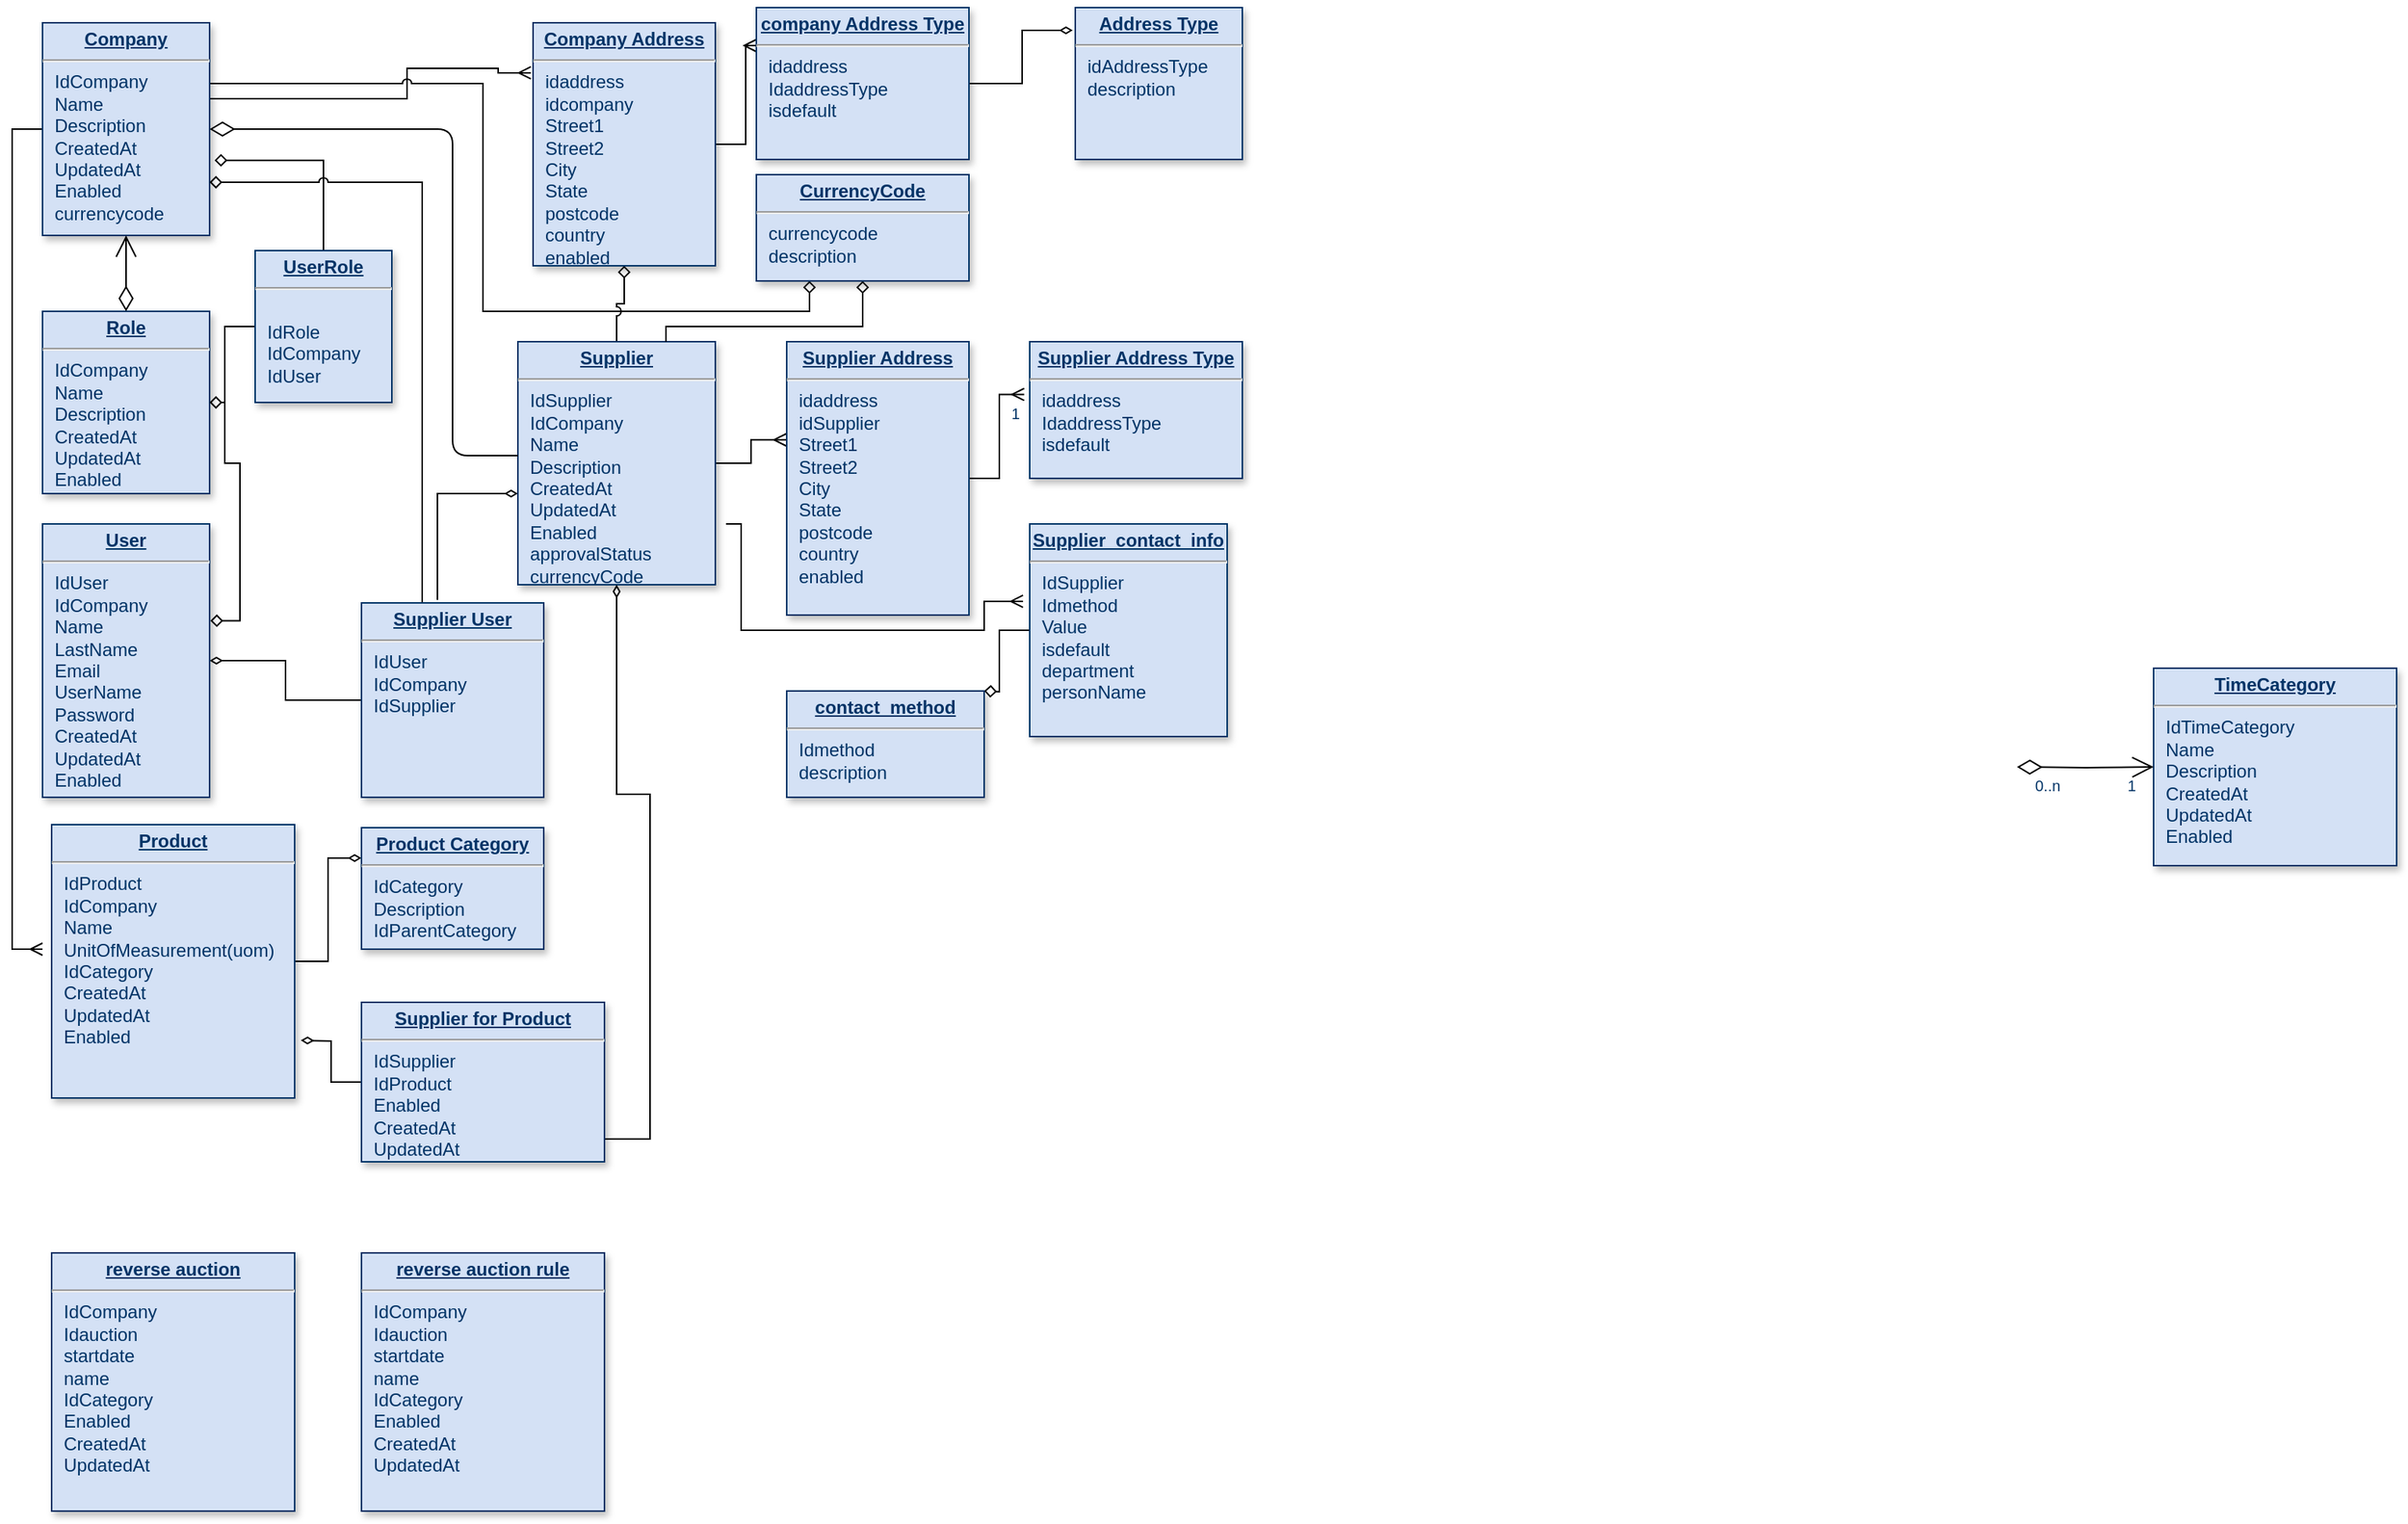 <mxfile version="13.9.7" type="github" pages="4">
  <diagram name="Page-1" id="efa7a0a1-bf9b-a30e-e6df-94a7791c09e9">
    <mxGraphModel dx="1038" dy="580" grid="1" gridSize="10" guides="1" tooltips="1" connect="1" arrows="1" fold="1" page="1" pageScale="1" pageWidth="826" pageHeight="1169" background="#ffffff" math="0" shadow="0">
      <root>
        <mxCell id="0" />
        <mxCell id="1" parent="0" />
        <mxCell id="19" value="&lt;p style=&quot;margin: 0px; margin-top: 4px; text-align: center; text-decoration: underline;&quot;&gt;&lt;strong&gt;Role&lt;/strong&gt;&lt;/p&gt;&lt;hr /&gt;&lt;p style=&quot;margin: 0px; margin-left: 8px;&quot;&gt;IdCompany&lt;br /&gt;Name&lt;/p&gt;&lt;p style=&quot;margin: 0px; margin-left: 8px;&quot;&gt;Description&lt;/p&gt;&lt;p style=&quot;margin: 0px; margin-left: 8px;&quot;&gt;CreatedAt&lt;/p&gt;&lt;p style=&quot;margin: 0px; margin-left: 8px;&quot;&gt;UpdatedAt&lt;/p&gt;&lt;p style=&quot;margin: 0px; margin-left: 8px;&quot;&gt;Enabled&lt;/p&gt;" style="verticalAlign=top;align=left;overflow=fill;fontSize=12;fontFamily=Helvetica;html=1;strokeColor=#003366;shadow=1;fillColor=#D4E1F5;fontColor=#003366" parent="1" vertex="1">
          <mxGeometry x="30" y="220" width="110" height="120" as="geometry" />
        </mxCell>
        <mxCell id="cmN0Qn0CmlPjpXKeRotJ-118" style="edgeStyle=orthogonalEdgeStyle;rounded=0;orthogonalLoop=1;jettySize=auto;html=1;entryX=-0.012;entryY=0.206;entryDx=0;entryDy=0;startArrow=none;startFill=0;endArrow=ERmany;endFill=0;entryPerimeter=0;" parent="1" source="20" target="cmN0Qn0CmlPjpXKeRotJ-114" edge="1">
          <mxGeometry relative="1" as="geometry">
            <Array as="points">
              <mxPoint x="270" y="80" />
              <mxPoint x="270" y="60" />
              <mxPoint x="330" y="60" />
              <mxPoint x="330" y="63" />
            </Array>
          </mxGeometry>
        </mxCell>
        <mxCell id="cmN0Qn0CmlPjpXKeRotJ-142" style="edgeStyle=orthogonalEdgeStyle;rounded=0;jumpStyle=arc;orthogonalLoop=1;jettySize=auto;html=1;entryX=0.25;entryY=1;entryDx=0;entryDy=0;startArrow=none;startFill=0;endArrow=diamond;endFill=0;" parent="1" source="20" target="cmN0Qn0CmlPjpXKeRotJ-136" edge="1">
          <mxGeometry relative="1" as="geometry">
            <Array as="points">
              <mxPoint x="320" y="70" />
              <mxPoint x="320" y="220" />
              <mxPoint x="535" y="220" />
            </Array>
          </mxGeometry>
        </mxCell>
        <mxCell id="xGtg98ILBQNCRC-LrkXv-116" style="edgeStyle=orthogonalEdgeStyle;rounded=0;jumpStyle=arc;orthogonalLoop=1;jettySize=auto;html=1;startArrow=none;startFill=0;endArrow=ERmany;endFill=0;" parent="1" source="20" edge="1">
          <mxGeometry relative="1" as="geometry">
            <mxPoint x="30" y="640" as="targetPoint" />
            <Array as="points">
              <mxPoint x="10" y="100" />
              <mxPoint x="10" y="640" />
            </Array>
          </mxGeometry>
        </mxCell>
        <mxCell id="20" value="&lt;p style=&quot;margin: 0px ; margin-top: 4px ; text-align: center ; text-decoration: underline&quot;&gt;&lt;strong&gt;Company&lt;/strong&gt;&lt;/p&gt;&lt;hr&gt;&lt;p style=&quot;margin: 0px ; margin-left: 8px&quot;&gt;IdCompany&lt;/p&gt;&lt;p style=&quot;margin: 0px ; margin-left: 8px&quot;&gt;Name&lt;/p&gt;&lt;p style=&quot;margin: 0px ; margin-left: 8px&quot;&gt;Description&lt;/p&gt;&lt;p style=&quot;margin: 0px ; margin-left: 8px&quot;&gt;CreatedAt&lt;/p&gt;&lt;p style=&quot;margin: 0px ; margin-left: 8px&quot;&gt;UpdatedAt&lt;/p&gt;&lt;p style=&quot;margin: 0px ; margin-left: 8px&quot;&gt;Enabled&lt;/p&gt;&lt;p style=&quot;margin: 0px ; margin-left: 8px&quot;&gt;currencycode&lt;/p&gt;" style="verticalAlign=top;align=left;overflow=fill;fontSize=12;fontFamily=Helvetica;html=1;strokeColor=#003366;shadow=1;fillColor=#D4E1F5;fontColor=#003366" parent="1" vertex="1">
          <mxGeometry x="30" y="30" width="110" height="140" as="geometry" />
        </mxCell>
        <mxCell id="cmN0Qn0CmlPjpXKeRotJ-133" style="edgeStyle=orthogonalEdgeStyle;rounded=0;orthogonalLoop=1;jettySize=auto;html=1;entryX=0;entryY=0.5;entryDx=0;entryDy=0;startArrow=diamondThin;startFill=0;endArrow=none;endFill=0;" parent="1" source="22" target="cmN0Qn0CmlPjpXKeRotJ-130" edge="1">
          <mxGeometry relative="1" as="geometry" />
        </mxCell>
        <mxCell id="22" value="&lt;p style=&quot;margin: 0px; margin-top: 4px; text-align: center; text-decoration: underline;&quot;&gt;&lt;strong&gt;User&lt;/strong&gt;&lt;/p&gt;&lt;hr /&gt;&lt;p style=&quot;margin: 0px; margin-left: 8px;&quot;&gt;IdUser&lt;/p&gt;&lt;p style=&quot;margin: 0px; margin-left: 8px;&quot;&gt;IdCompany&lt;/p&gt;&lt;p style=&quot;margin: 0px; margin-left: 8px;&quot;&gt;Name&lt;/p&gt;&lt;p style=&quot;margin: 0px; margin-left: 8px;&quot;&gt;LastName&lt;/p&gt;&lt;p style=&quot;margin: 0px; margin-left: 8px;&quot;&gt;Email&lt;/p&gt;&lt;p style=&quot;margin: 0px; margin-left: 8px;&quot;&gt;UserName&lt;/p&gt;&lt;p style=&quot;margin: 0px; margin-left: 8px;&quot;&gt;Password&lt;/p&gt;&lt;p style=&quot;margin: 0px; margin-left: 8px;&quot;&gt;CreatedAt&lt;/p&gt;&lt;p style=&quot;margin: 0px; margin-left: 8px;&quot;&gt;UpdatedAt&lt;/p&gt;&lt;p style=&quot;margin: 0px; margin-left: 8px;&quot;&gt;Enabled&lt;/p&gt;" style="verticalAlign=top;align=left;overflow=fill;fontSize=12;fontFamily=Helvetica;html=1;strokeColor=#003366;shadow=1;fillColor=#D4E1F5;fontColor=#003366" parent="1" vertex="1">
          <mxGeometry x="30" y="360" width="110" height="180" as="geometry" />
        </mxCell>
        <mxCell id="cmN0Qn0CmlPjpXKeRotJ-115" style="edgeStyle=orthogonalEdgeStyle;rounded=0;orthogonalLoop=1;jettySize=auto;html=1;entryX=1.03;entryY=0.647;entryDx=0;entryDy=0;entryPerimeter=0;endArrow=diamond;endFill=0;exitX=0.5;exitY=0;exitDx=0;exitDy=0;" parent="1" source="23" target="20" edge="1">
          <mxGeometry relative="1" as="geometry">
            <mxPoint x="280" y="220" as="sourcePoint" />
            <Array as="points">
              <mxPoint x="215" y="121" />
            </Array>
          </mxGeometry>
        </mxCell>
        <mxCell id="cmN0Qn0CmlPjpXKeRotJ-116" style="edgeStyle=orthogonalEdgeStyle;rounded=0;orthogonalLoop=1;jettySize=auto;html=1;entryX=1;entryY=0.5;entryDx=0;entryDy=0;startArrow=none;startFill=0;endArrow=diamond;endFill=0;" parent="1" source="23" target="19" edge="1">
          <mxGeometry relative="1" as="geometry" />
        </mxCell>
        <mxCell id="cmN0Qn0CmlPjpXKeRotJ-117" style="edgeStyle=orthogonalEdgeStyle;rounded=0;orthogonalLoop=1;jettySize=auto;html=1;startArrow=none;startFill=0;endArrow=diamond;endFill=0;entryX=1.005;entryY=0.354;entryDx=0;entryDy=0;entryPerimeter=0;" parent="1" source="23" target="22" edge="1">
          <mxGeometry relative="1" as="geometry">
            <mxPoint x="210" y="420" as="targetPoint" />
          </mxGeometry>
        </mxCell>
        <mxCell id="23" value="&lt;p style=&quot;margin: 0px ; margin-top: 4px ; text-align: center ; text-decoration: underline&quot;&gt;&lt;strong&gt;UserRole&lt;/strong&gt;&lt;/p&gt;&lt;hr&gt;&lt;p style=&quot;margin: 0px ; margin-left: 8px&quot;&gt;&lt;br&gt;&lt;/p&gt;&lt;p style=&quot;margin: 0px ; margin-left: 8px&quot;&gt;IdRole&lt;/p&gt;&lt;p style=&quot;margin: 0px ; margin-left: 8px&quot;&gt;IdCompany&lt;/p&gt;&lt;p style=&quot;margin: 0px ; margin-left: 8px&quot;&gt;IdUser&lt;/p&gt;" style="verticalAlign=top;align=left;overflow=fill;fontSize=12;fontFamily=Helvetica;html=1;strokeColor=#003366;shadow=1;fillColor=#D4E1F5;fontColor=#003366" parent="1" vertex="1">
          <mxGeometry x="170" y="180" width="90" height="100" as="geometry" />
        </mxCell>
        <mxCell id="cmN0Qn0CmlPjpXKeRotJ-127" style="edgeStyle=orthogonalEdgeStyle;rounded=0;orthogonalLoop=1;jettySize=auto;html=1;entryX=-0.003;entryY=0.359;entryDx=0;entryDy=0;entryPerimeter=0;startArrow=none;startFill=0;endArrow=ERmany;endFill=0;" parent="1" source="24" target="cmN0Qn0CmlPjpXKeRotJ-125" edge="1">
          <mxGeometry relative="1" as="geometry" />
        </mxCell>
        <mxCell id="cmN0Qn0CmlPjpXKeRotJ-131" style="edgeStyle=orthogonalEdgeStyle;rounded=0;orthogonalLoop=1;jettySize=auto;html=1;startArrow=diamondThin;startFill=0;endArrow=none;endFill=0;" parent="1" source="24" edge="1">
          <mxGeometry relative="1" as="geometry">
            <mxPoint x="290" y="410" as="targetPoint" />
            <Array as="points">
              <mxPoint x="290" y="340" />
            </Array>
          </mxGeometry>
        </mxCell>
        <mxCell id="cmN0Qn0CmlPjpXKeRotJ-141" value="" style="edgeStyle=orthogonalEdgeStyle;rounded=0;jumpStyle=arc;orthogonalLoop=1;jettySize=auto;html=1;startArrow=none;startFill=0;endArrow=diamond;endFill=0;" parent="1" source="24" target="cmN0Qn0CmlPjpXKeRotJ-114" edge="1">
          <mxGeometry relative="1" as="geometry" />
        </mxCell>
        <mxCell id="cmN0Qn0CmlPjpXKeRotJ-147" style="edgeStyle=orthogonalEdgeStyle;rounded=0;jumpStyle=arc;orthogonalLoop=1;jettySize=auto;html=1;entryX=-0.034;entryY=0.364;entryDx=0;entryDy=0;entryPerimeter=0;startArrow=none;startFill=0;endArrow=ERmany;endFill=0;" parent="1" target="cmN0Qn0CmlPjpXKeRotJ-144" edge="1">
          <mxGeometry relative="1" as="geometry">
            <mxPoint x="480" y="360" as="sourcePoint" />
            <Array as="points">
              <mxPoint x="490" y="360" />
              <mxPoint x="490" y="430" />
              <mxPoint x="650" y="430" />
              <mxPoint x="650" y="411" />
            </Array>
          </mxGeometry>
        </mxCell>
        <mxCell id="24" value="&lt;p style=&quot;margin: 0px ; margin-top: 4px ; text-align: center ; text-decoration: underline&quot;&gt;&lt;strong&gt;Supplier&lt;/strong&gt;&lt;/p&gt;&lt;hr&gt;&lt;p style=&quot;margin: 0px ; margin-left: 8px&quot;&gt;IdSupplier&lt;/p&gt;&lt;p style=&quot;margin: 0px ; margin-left: 8px&quot;&gt;IdCompany&lt;/p&gt;&lt;p style=&quot;margin: 0px ; margin-left: 8px&quot;&gt;Name&lt;/p&gt;&lt;p style=&quot;margin: 0px ; margin-left: 8px&quot;&gt;Description&lt;/p&gt;&lt;p style=&quot;margin: 0px ; margin-left: 8px&quot;&gt;CreatedAt&lt;/p&gt;&lt;p style=&quot;margin: 0px ; margin-left: 8px&quot;&gt;UpdatedAt&lt;/p&gt;&lt;p style=&quot;margin: 0px ; margin-left: 8px&quot;&gt;Enabled&lt;/p&gt;&lt;p style=&quot;margin: 0px ; margin-left: 8px&quot;&gt;approvalStatus&lt;/p&gt;&lt;p style=&quot;margin: 0px ; margin-left: 8px&quot;&gt;currencyCode&lt;/p&gt;" style="verticalAlign=top;align=left;overflow=fill;fontSize=12;fontFamily=Helvetica;html=1;strokeColor=#003366;shadow=1;fillColor=#D4E1F5;fontColor=#003366" parent="1" vertex="1">
          <mxGeometry x="343" y="240" width="130" height="160" as="geometry" />
        </mxCell>
        <mxCell id="30" value="&lt;p style=&quot;margin: 0px; margin-top: 4px; text-align: center; text-decoration: underline;&quot;&gt;&lt;strong&gt;TimeCategory&lt;/strong&gt;&lt;/p&gt;&lt;hr /&gt;&lt;p style=&quot;margin: 0px; margin-left: 8px;&quot;&gt;IdTimeCategory&lt;/p&gt;&lt;p style=&quot;margin: 0px; margin-left: 8px;&quot;&gt;Name&lt;/p&gt;&lt;p style=&quot;margin: 0px; margin-left: 8px;&quot;&gt;Description&lt;/p&gt;&lt;p style=&quot;margin: 0px; margin-left: 8px;&quot;&gt;CreatedAt&lt;/p&gt;&lt;p style=&quot;margin: 0px; margin-left: 8px;&quot;&gt;UpdatedAt&lt;/p&gt;&lt;p style=&quot;margin: 0px; margin-left: 8px;&quot;&gt;Enabled&lt;/p&gt;" style="verticalAlign=top;align=left;overflow=fill;fontSize=12;fontFamily=Helvetica;html=1;strokeColor=#003366;shadow=1;fillColor=#D4E1F5;fontColor=#003366" parent="1" vertex="1">
          <mxGeometry x="1420.0" y="455.0" width="160" height="130" as="geometry" />
        </mxCell>
        <mxCell id="36" value="" style="endArrow=open;endSize=12;startArrow=diamondThin;startSize=14;startFill=0;edgeStyle=orthogonalEdgeStyle;" parent="1" source="19" target="20" edge="1">
          <mxGeometry y="160" as="geometry">
            <mxPoint y="160" as="sourcePoint" />
            <mxPoint x="160" y="160" as="targetPoint" />
          </mxGeometry>
        </mxCell>
        <mxCell id="38" value="1" style="resizable=0;align=right;verticalAlign=top;labelBackgroundColor=#ffffff;fontSize=10;strokeColor=#003366;shadow=1;fillColor=#D4E1F5;fontColor=#003366" parent="36" connectable="0" vertex="1">
          <mxGeometry x="1" relative="1" as="geometry">
            <mxPoint x="590" y="105" as="offset" />
          </mxGeometry>
        </mxCell>
        <mxCell id="78" value="" style="endArrow=open;endSize=12;startArrow=diamondThin;startSize=14;startFill=0;edgeStyle=orthogonalEdgeStyle" parent="1" target="30" edge="1">
          <mxGeometry x="1309.36" y="540" as="geometry">
            <mxPoint x="1330" y="520" as="sourcePoint" />
            <mxPoint x="1469.36" y="540" as="targetPoint" />
          </mxGeometry>
        </mxCell>
        <mxCell id="79" value="0..n" style="resizable=0;align=left;verticalAlign=top;labelBackgroundColor=#ffffff;fontSize=10;strokeColor=#003366;shadow=1;fillColor=#D4E1F5;fontColor=#003366" parent="78" connectable="0" vertex="1">
          <mxGeometry x="-1" relative="1" as="geometry">
            <mxPoint x="10" as="offset" />
          </mxGeometry>
        </mxCell>
        <mxCell id="80" value="1" style="resizable=0;align=right;verticalAlign=top;labelBackgroundColor=#ffffff;fontSize=10;strokeColor=#003366;shadow=1;fillColor=#D4E1F5;fontColor=#003366" parent="78" connectable="0" vertex="1">
          <mxGeometry x="1" relative="1" as="geometry">
            <mxPoint x="-10" as="offset" />
          </mxGeometry>
        </mxCell>
        <mxCell id="87" value="" style="endArrow=none;endSize=12;startArrow=diamondThin;startSize=14;startFill=0;edgeStyle=orthogonalEdgeStyle;endFill=0;" parent="1" source="20" target="24" edge="1">
          <mxGeometry x="519.36" y="200" as="geometry">
            <mxPoint x="519.36" y="200" as="sourcePoint" />
            <mxPoint x="679.36" y="200" as="targetPoint" />
            <Array as="points">
              <mxPoint x="300" y="100" />
              <mxPoint x="300" y="315" />
            </Array>
          </mxGeometry>
        </mxCell>
        <mxCell id="cmN0Qn0CmlPjpXKeRotJ-121" style="edgeStyle=orthogonalEdgeStyle;rounded=0;orthogonalLoop=1;jettySize=auto;html=1;entryX=0;entryY=0.25;entryDx=0;entryDy=0;startArrow=none;startFill=0;endArrow=ERmany;endFill=0;" parent="1" source="cmN0Qn0CmlPjpXKeRotJ-114" target="cmN0Qn0CmlPjpXKeRotJ-119" edge="1">
          <mxGeometry relative="1" as="geometry" />
        </mxCell>
        <mxCell id="cmN0Qn0CmlPjpXKeRotJ-114" value="&lt;p style=&quot;margin: 0px ; margin-top: 4px ; text-align: center ; text-decoration: underline&quot;&gt;&lt;strong&gt;Company Address&lt;/strong&gt;&lt;/p&gt;&lt;hr&gt;&lt;p style=&quot;margin: 0px ; margin-left: 8px&quot;&gt;idaddress&lt;/p&gt;&lt;p style=&quot;margin: 0px ; margin-left: 8px&quot;&gt;idcompany&lt;/p&gt;&lt;p style=&quot;margin: 0px ; margin-left: 8px&quot;&gt;Street1&lt;/p&gt;&lt;p style=&quot;margin: 0px ; margin-left: 8px&quot;&gt;Street2&lt;/p&gt;&lt;p style=&quot;margin: 0px ; margin-left: 8px&quot;&gt;City&lt;/p&gt;&lt;p style=&quot;margin: 0px ; margin-left: 8px&quot;&gt;State&lt;/p&gt;&lt;p style=&quot;margin: 0px ; margin-left: 8px&quot;&gt;postcode&lt;/p&gt;&lt;p style=&quot;margin: 0px ; margin-left: 8px&quot;&gt;country&lt;/p&gt;&lt;p style=&quot;margin: 0px ; margin-left: 8px&quot;&gt;enabled&lt;/p&gt;" style="verticalAlign=top;align=left;overflow=fill;fontSize=12;fontFamily=Helvetica;html=1;strokeColor=#003366;shadow=1;fillColor=#D4E1F5;fontColor=#003366" parent="1" vertex="1">
          <mxGeometry x="353" y="30" width="120" height="160" as="geometry" />
        </mxCell>
        <mxCell id="cmN0Qn0CmlPjpXKeRotJ-124" style="edgeStyle=orthogonalEdgeStyle;rounded=0;orthogonalLoop=1;jettySize=auto;html=1;startArrow=none;startFill=0;endArrow=diamondThin;endFill=0;entryX=-0.015;entryY=0.15;entryDx=0;entryDy=0;entryPerimeter=0;" parent="1" source="cmN0Qn0CmlPjpXKeRotJ-119" target="cmN0Qn0CmlPjpXKeRotJ-122" edge="1">
          <mxGeometry relative="1" as="geometry">
            <mxPoint x="700" y="50" as="targetPoint" />
          </mxGeometry>
        </mxCell>
        <mxCell id="cmN0Qn0CmlPjpXKeRotJ-119" value="&lt;p style=&quot;margin: 0px ; margin-top: 4px ; text-align: center ; text-decoration: underline&quot;&gt;&lt;strong&gt;company Address Type&lt;/strong&gt;&lt;/p&gt;&lt;hr&gt;&lt;p style=&quot;margin: 0px ; margin-left: 8px&quot;&gt;idaddress&lt;/p&gt;&lt;p style=&quot;margin: 0px ; margin-left: 8px&quot;&gt;IdaddressType&lt;/p&gt;&lt;p style=&quot;margin: 0px ; margin-left: 8px&quot;&gt;isdefault&lt;/p&gt;" style="verticalAlign=top;align=left;overflow=fill;fontSize=12;fontFamily=Helvetica;html=1;strokeColor=#003366;shadow=1;fillColor=#D4E1F5;fontColor=#003366" parent="1" vertex="1">
          <mxGeometry x="500" y="20" width="140" height="100" as="geometry" />
        </mxCell>
        <mxCell id="cmN0Qn0CmlPjpXKeRotJ-122" value="&lt;p style=&quot;margin: 0px ; margin-top: 4px ; text-align: center ; text-decoration: underline&quot;&gt;&lt;b&gt;Address Type&lt;/b&gt;&lt;/p&gt;&lt;hr&gt;&lt;p style=&quot;margin: 0px ; margin-left: 8px&quot;&gt;idAddressType&lt;/p&gt;&lt;p style=&quot;margin: 0px ; margin-left: 8px&quot;&gt;description&lt;/p&gt;&lt;p style=&quot;margin: 0px ; margin-left: 8px&quot;&gt;&lt;br&gt;&lt;/p&gt;" style="verticalAlign=top;align=left;overflow=fill;fontSize=12;fontFamily=Helvetica;html=1;strokeColor=#003366;shadow=1;fillColor=#D4E1F5;fontColor=#003366" parent="1" vertex="1">
          <mxGeometry x="710" y="20" width="110" height="100" as="geometry" />
        </mxCell>
        <mxCell id="cmN0Qn0CmlPjpXKeRotJ-129" style="edgeStyle=orthogonalEdgeStyle;rounded=0;orthogonalLoop=1;jettySize=auto;html=1;entryX=-0.026;entryY=0.386;entryDx=0;entryDy=0;entryPerimeter=0;startArrow=none;startFill=0;endArrow=ERmany;endFill=0;" parent="1" source="cmN0Qn0CmlPjpXKeRotJ-125" target="cmN0Qn0CmlPjpXKeRotJ-126" edge="1">
          <mxGeometry relative="1" as="geometry" />
        </mxCell>
        <mxCell id="cmN0Qn0CmlPjpXKeRotJ-143" value="" style="edgeStyle=orthogonalEdgeStyle;rounded=0;jumpStyle=arc;orthogonalLoop=1;jettySize=auto;html=1;startArrow=none;startFill=0;endArrow=diamond;endFill=0;exitX=0.75;exitY=0;exitDx=0;exitDy=0;" parent="1" source="24" target="cmN0Qn0CmlPjpXKeRotJ-136" edge="1">
          <mxGeometry relative="1" as="geometry">
            <mxPoint x="440" y="230" as="sourcePoint" />
            <Array as="points">
              <mxPoint x="441" y="230" />
              <mxPoint x="570" y="230" />
            </Array>
          </mxGeometry>
        </mxCell>
        <mxCell id="cmN0Qn0CmlPjpXKeRotJ-125" value="&lt;p style=&quot;margin: 0px ; margin-top: 4px ; text-align: center ; text-decoration: underline&quot;&gt;&lt;strong&gt;Supplier Address&lt;/strong&gt;&lt;/p&gt;&lt;hr&gt;&lt;p style=&quot;margin: 0px ; margin-left: 8px&quot;&gt;idaddress&lt;/p&gt;&lt;p style=&quot;margin: 0px ; margin-left: 8px&quot;&gt;idSupplier&lt;/p&gt;&lt;p style=&quot;margin: 0px ; margin-left: 8px&quot;&gt;Street1&lt;/p&gt;&lt;p style=&quot;margin: 0px ; margin-left: 8px&quot;&gt;Street2&lt;/p&gt;&lt;p style=&quot;margin: 0px ; margin-left: 8px&quot;&gt;City&lt;/p&gt;&lt;p style=&quot;margin: 0px ; margin-left: 8px&quot;&gt;State&lt;/p&gt;&lt;p style=&quot;margin: 0px ; margin-left: 8px&quot;&gt;postcode&lt;/p&gt;&lt;p style=&quot;margin: 0px ; margin-left: 8px&quot;&gt;country&lt;/p&gt;&lt;p style=&quot;margin: 0px ; margin-left: 8px&quot;&gt;enabled&lt;/p&gt;" style="verticalAlign=top;align=left;overflow=fill;fontSize=12;fontFamily=Helvetica;html=1;strokeColor=#003366;shadow=1;fillColor=#D4E1F5;fontColor=#003366" parent="1" vertex="1">
          <mxGeometry x="520" y="240" width="120" height="180" as="geometry" />
        </mxCell>
        <mxCell id="cmN0Qn0CmlPjpXKeRotJ-126" value="&lt;p style=&quot;margin: 0px ; margin-top: 4px ; text-align: center ; text-decoration: underline&quot;&gt;&lt;strong&gt;Supplier Address Type&lt;/strong&gt;&lt;/p&gt;&lt;hr&gt;&lt;p style=&quot;margin: 0px ; margin-left: 8px&quot;&gt;idaddress&lt;/p&gt;&lt;p style=&quot;margin: 0px ; margin-left: 8px&quot;&gt;IdaddressType&lt;/p&gt;&lt;p style=&quot;margin: 0px ; margin-left: 8px&quot;&gt;isdefault&lt;/p&gt;" style="verticalAlign=top;align=left;overflow=fill;fontSize=12;fontFamily=Helvetica;html=1;strokeColor=#003366;shadow=1;fillColor=#D4E1F5;fontColor=#003366" parent="1" vertex="1">
          <mxGeometry x="680" y="240" width="140" height="90" as="geometry" />
        </mxCell>
        <mxCell id="cmN0Qn0CmlPjpXKeRotJ-138" style="edgeStyle=orthogonalEdgeStyle;rounded=0;jumpStyle=arc;orthogonalLoop=1;jettySize=auto;html=1;entryX=1;entryY=0.75;entryDx=0;entryDy=0;startArrow=none;startFill=0;endArrow=diamond;endFill=0;" parent="1" source="cmN0Qn0CmlPjpXKeRotJ-130" target="20" edge="1">
          <mxGeometry relative="1" as="geometry">
            <Array as="points">
              <mxPoint x="280" y="135" />
            </Array>
          </mxGeometry>
        </mxCell>
        <mxCell id="cmN0Qn0CmlPjpXKeRotJ-130" value="&lt;p style=&quot;margin: 0px ; margin-top: 4px ; text-align: center ; text-decoration: underline&quot;&gt;&lt;strong&gt;Supplier User&lt;/strong&gt;&lt;/p&gt;&lt;hr&gt;&lt;p style=&quot;margin: 0px ; margin-left: 8px&quot;&gt;IdUser&lt;/p&gt;&lt;p style=&quot;margin: 0px ; margin-left: 8px&quot;&gt;IdCompany&lt;/p&gt;&lt;p style=&quot;margin: 0px ; margin-left: 8px&quot;&gt;IdSupplier&lt;/p&gt;" style="verticalAlign=top;align=left;overflow=fill;fontSize=12;fontFamily=Helvetica;html=1;strokeColor=#003366;shadow=1;fillColor=#D4E1F5;fontColor=#003366" parent="1" vertex="1">
          <mxGeometry x="240" y="412" width="120" height="128" as="geometry" />
        </mxCell>
        <mxCell id="cmN0Qn0CmlPjpXKeRotJ-136" value="&lt;p style=&quot;margin: 0px ; margin-top: 4px ; text-align: center ; text-decoration: underline&quot;&gt;&lt;strong&gt;CurrencyCode&lt;/strong&gt;&lt;/p&gt;&lt;hr&gt;&lt;p style=&quot;margin: 0px ; margin-left: 8px&quot;&gt;currencycode&lt;/p&gt;&lt;p style=&quot;margin: 0px ; margin-left: 8px&quot;&gt;description&lt;/p&gt;&lt;p style=&quot;margin: 0px ; margin-left: 8px&quot;&gt;&lt;br&gt;&lt;/p&gt;" style="verticalAlign=top;align=left;overflow=fill;fontSize=12;fontFamily=Helvetica;html=1;strokeColor=#003366;shadow=1;fillColor=#D4E1F5;fontColor=#003366" parent="1" vertex="1">
          <mxGeometry x="500" y="130" width="140" height="70" as="geometry" />
        </mxCell>
        <mxCell id="cmN0Qn0CmlPjpXKeRotJ-146" style="edgeStyle=orthogonalEdgeStyle;rounded=0;jumpStyle=arc;orthogonalLoop=1;jettySize=auto;html=1;startArrow=none;startFill=0;endArrow=diamond;endFill=0;" parent="1" source="cmN0Qn0CmlPjpXKeRotJ-144" edge="1">
          <mxGeometry relative="1" as="geometry">
            <mxPoint x="650" y="470" as="targetPoint" />
          </mxGeometry>
        </mxCell>
        <mxCell id="cmN0Qn0CmlPjpXKeRotJ-144" value="&lt;p style=&quot;margin: 0px ; margin-top: 4px ; text-align: center ; text-decoration: underline&quot;&gt;&lt;strong&gt;Supplier_contact_info&lt;/strong&gt;&lt;/p&gt;&lt;hr&gt;&lt;p style=&quot;margin: 0px ; margin-left: 8px&quot;&gt;IdSupplier&lt;/p&gt;&lt;p style=&quot;margin: 0px ; margin-left: 8px&quot;&gt;Idmethod&lt;/p&gt;&lt;p style=&quot;margin: 0px ; margin-left: 8px&quot;&gt;Value&lt;/p&gt;&lt;p style=&quot;margin: 0px ; margin-left: 8px&quot;&gt;isdefault&lt;/p&gt;&lt;p style=&quot;margin: 0px ; margin-left: 8px&quot;&gt;department&lt;/p&gt;&lt;p style=&quot;margin: 0px ; margin-left: 8px&quot;&gt;personName&lt;/p&gt;" style="verticalAlign=top;align=left;overflow=fill;fontSize=12;fontFamily=Helvetica;html=1;strokeColor=#003366;shadow=1;fillColor=#D4E1F5;fontColor=#003366" parent="1" vertex="1">
          <mxGeometry x="680" y="360" width="130" height="140" as="geometry" />
        </mxCell>
        <mxCell id="cmN0Qn0CmlPjpXKeRotJ-145" value="&lt;p style=&quot;margin: 0px ; margin-top: 4px ; text-align: center ; text-decoration: underline&quot;&gt;&lt;strong&gt;contact_method&lt;/strong&gt;&lt;/p&gt;&lt;hr&gt;&lt;p style=&quot;margin: 0px ; margin-left: 8px&quot;&gt;Idmethod&lt;/p&gt;&lt;p style=&quot;margin: 0px ; margin-left: 8px&quot;&gt;description&lt;/p&gt;&lt;p style=&quot;margin: 0px ; margin-left: 8px&quot;&gt;&lt;br&gt;&lt;/p&gt;" style="verticalAlign=top;align=left;overflow=fill;fontSize=12;fontFamily=Helvetica;html=1;strokeColor=#003366;shadow=1;fillColor=#D4E1F5;fontColor=#003366" parent="1" vertex="1">
          <mxGeometry x="520" y="470" width="130" height="70" as="geometry" />
        </mxCell>
        <mxCell id="xGtg98ILBQNCRC-LrkXv-117" style="edgeStyle=orthogonalEdgeStyle;rounded=0;jumpStyle=arc;orthogonalLoop=1;jettySize=auto;html=1;entryX=0;entryY=0.25;entryDx=0;entryDy=0;startArrow=none;startFill=0;endArrow=diamondThin;endFill=0;" parent="1" source="xGtg98ILBQNCRC-LrkXv-114" target="xGtg98ILBQNCRC-LrkXv-115" edge="1">
          <mxGeometry relative="1" as="geometry" />
        </mxCell>
        <mxCell id="xGtg98ILBQNCRC-LrkXv-114" value="&lt;p style=&quot;margin: 0px ; margin-top: 4px ; text-align: center ; text-decoration: underline&quot;&gt;&lt;strong&gt;Product&lt;/strong&gt;&lt;/p&gt;&lt;hr&gt;&lt;p style=&quot;margin: 0px ; margin-left: 8px&quot;&gt;IdProduct&lt;/p&gt;&lt;p style=&quot;margin: 0px ; margin-left: 8px&quot;&gt;IdCompany&lt;/p&gt;&lt;p style=&quot;margin: 0px ; margin-left: 8px&quot;&gt;Name&lt;/p&gt;&lt;p style=&quot;margin: 0px ; margin-left: 8px&quot;&gt;UnitOfMeasurement(uom)&lt;/p&gt;&lt;p style=&quot;margin: 0px ; margin-left: 8px&quot;&gt;IdCategory&lt;/p&gt;&lt;p style=&quot;margin: 0px ; margin-left: 8px&quot;&gt;&lt;span&gt;CreatedAt&lt;/span&gt;&lt;br&gt;&lt;/p&gt;&lt;p style=&quot;margin: 0px ; margin-left: 8px&quot;&gt;UpdatedAt&lt;/p&gt;&lt;p style=&quot;margin: 0px ; margin-left: 8px&quot;&gt;Enabled&lt;/p&gt;" style="verticalAlign=top;align=left;overflow=fill;fontSize=12;fontFamily=Helvetica;html=1;strokeColor=#003366;shadow=1;fillColor=#D4E1F5;fontColor=#003366" parent="1" vertex="1">
          <mxGeometry x="36" y="558" width="160" height="180" as="geometry" />
        </mxCell>
        <mxCell id="xGtg98ILBQNCRC-LrkXv-115" value="&lt;p style=&quot;margin: 0px ; margin-top: 4px ; text-align: center ; text-decoration: underline&quot;&gt;&lt;b&gt;Product Category&lt;/b&gt;&lt;/p&gt;&lt;hr&gt;&lt;p style=&quot;margin: 0px ; margin-left: 8px&quot;&gt;IdCategory&lt;/p&gt;&lt;p style=&quot;margin: 0px ; margin-left: 8px&quot;&gt;Description&lt;/p&gt;&lt;p style=&quot;margin: 0px ; margin-left: 8px&quot;&gt;IdParentCategory&lt;/p&gt;" style="verticalAlign=top;align=left;overflow=fill;fontSize=12;fontFamily=Helvetica;html=1;strokeColor=#003366;shadow=1;fillColor=#D4E1F5;fontColor=#003366" parent="1" vertex="1">
          <mxGeometry x="240" y="560" width="120" height="80" as="geometry" />
        </mxCell>
        <mxCell id="xGtg98ILBQNCRC-LrkXv-120" style="edgeStyle=orthogonalEdgeStyle;rounded=0;jumpStyle=arc;orthogonalLoop=1;jettySize=auto;html=1;startArrow=none;startFill=0;endArrow=diamondThin;endFill=0;" parent="1" source="xGtg98ILBQNCRC-LrkXv-118" edge="1">
          <mxGeometry relative="1" as="geometry">
            <mxPoint x="200" y="700" as="targetPoint" />
          </mxGeometry>
        </mxCell>
        <mxCell id="xGtg98ILBQNCRC-LrkXv-121" style="edgeStyle=orthogonalEdgeStyle;rounded=0;jumpStyle=arc;orthogonalLoop=1;jettySize=auto;html=1;entryX=0.5;entryY=1;entryDx=0;entryDy=0;startArrow=none;startFill=0;endArrow=diamondThin;endFill=0;" parent="1" source="xGtg98ILBQNCRC-LrkXv-118" target="24" edge="1">
          <mxGeometry relative="1" as="geometry">
            <Array as="points">
              <mxPoint x="430" y="765" />
              <mxPoint x="430" y="538" />
              <mxPoint x="408" y="538" />
            </Array>
          </mxGeometry>
        </mxCell>
        <mxCell id="xGtg98ILBQNCRC-LrkXv-118" value="&lt;p style=&quot;margin: 0px ; margin-top: 4px ; text-align: center ; text-decoration: underline&quot;&gt;&lt;strong&gt;Supplier for Product&lt;/strong&gt;&lt;/p&gt;&lt;hr&gt;&lt;p style=&quot;margin: 0px ; margin-left: 8px&quot;&gt;IdSupplier&lt;/p&gt;&lt;p style=&quot;margin: 0px ; margin-left: 8px&quot;&gt;&lt;span&gt;IdProduct&lt;/span&gt;&lt;br&gt;&lt;/p&gt;&lt;p style=&quot;margin: 0px ; margin-left: 8px&quot;&gt;&lt;span&gt;Enabled&lt;/span&gt;&lt;br&gt;&lt;/p&gt;&lt;p style=&quot;margin: 0px 0px 0px 8px&quot;&gt;CreatedAt&lt;br&gt;&lt;/p&gt;&lt;p style=&quot;margin: 0px 0px 0px 8px&quot;&gt;UpdatedAt&lt;/p&gt;&lt;div&gt;&lt;br&gt;&lt;/div&gt;" style="verticalAlign=top;align=left;overflow=fill;fontSize=12;fontFamily=Helvetica;html=1;strokeColor=#003366;shadow=1;fillColor=#D4E1F5;fontColor=#003366" parent="1" vertex="1">
          <mxGeometry x="240" y="675" width="160" height="105" as="geometry" />
        </mxCell>
        <mxCell id="xGtg98ILBQNCRC-LrkXv-124" value="&lt;p style=&quot;margin: 0px ; margin-top: 4px ; text-align: center ; text-decoration: underline&quot;&gt;&lt;b&gt;reverse auction&lt;/b&gt;&lt;/p&gt;&lt;hr&gt;&lt;p style=&quot;margin: 0px ; margin-left: 8px&quot;&gt;&lt;span&gt;IdCompany&lt;/span&gt;&lt;/p&gt;&lt;p style=&quot;margin: 0px ; margin-left: 8px&quot;&gt;&lt;span&gt;Idauction&lt;/span&gt;&lt;br&gt;&lt;/p&gt;&lt;p style=&quot;margin: 0px ; margin-left: 8px&quot;&gt;&lt;span&gt;startdate&lt;/span&gt;&lt;/p&gt;&lt;p style=&quot;margin: 0px ; margin-left: 8px&quot;&gt;&lt;span&gt;name&lt;/span&gt;&lt;/p&gt;&lt;p style=&quot;margin: 0px ; margin-left: 8px&quot;&gt;&lt;span&gt;IdCategory&lt;/span&gt;&lt;/p&gt;&lt;p style=&quot;margin: 0px ; margin-left: 8px&quot;&gt;&lt;span&gt;Enabled&lt;/span&gt;&lt;br&gt;&lt;/p&gt;&lt;p style=&quot;margin: 0px 0px 0px 8px&quot;&gt;CreatedAt&lt;br&gt;&lt;/p&gt;&lt;p style=&quot;margin: 0px 0px 0px 8px&quot;&gt;UpdatedAt&lt;/p&gt;&lt;div&gt;&lt;br&gt;&lt;/div&gt;" style="verticalAlign=top;align=left;overflow=fill;fontSize=12;fontFamily=Helvetica;html=1;strokeColor=#003366;shadow=1;fillColor=#D4E1F5;fontColor=#003366" parent="1" vertex="1">
          <mxGeometry x="36" y="840" width="160" height="170" as="geometry" />
        </mxCell>
        <mxCell id="xGtg98ILBQNCRC-LrkXv-125" value="&lt;p style=&quot;margin: 0px ; margin-top: 4px ; text-align: center ; text-decoration: underline&quot;&gt;&lt;b&gt;reverse auction rule&lt;/b&gt;&lt;/p&gt;&lt;hr&gt;&lt;p style=&quot;margin: 0px ; margin-left: 8px&quot;&gt;&lt;span&gt;IdCompany&lt;/span&gt;&lt;/p&gt;&lt;p style=&quot;margin: 0px ; margin-left: 8px&quot;&gt;&lt;span&gt;Idauction&lt;/span&gt;&lt;br&gt;&lt;/p&gt;&lt;p style=&quot;margin: 0px ; margin-left: 8px&quot;&gt;&lt;span&gt;startdate&lt;/span&gt;&lt;/p&gt;&lt;p style=&quot;margin: 0px ; margin-left: 8px&quot;&gt;&lt;span&gt;name&lt;/span&gt;&lt;/p&gt;&lt;p style=&quot;margin: 0px ; margin-left: 8px&quot;&gt;&lt;span&gt;IdCategory&lt;/span&gt;&lt;/p&gt;&lt;p style=&quot;margin: 0px ; margin-left: 8px&quot;&gt;&lt;span&gt;Enabled&lt;/span&gt;&lt;br&gt;&lt;/p&gt;&lt;p style=&quot;margin: 0px 0px 0px 8px&quot;&gt;CreatedAt&lt;br&gt;&lt;/p&gt;&lt;p style=&quot;margin: 0px 0px 0px 8px&quot;&gt;UpdatedAt&lt;/p&gt;&lt;div&gt;&lt;br&gt;&lt;/div&gt;" style="verticalAlign=top;align=left;overflow=fill;fontSize=12;fontFamily=Helvetica;html=1;strokeColor=#003366;shadow=1;fillColor=#D4E1F5;fontColor=#003366" parent="1" vertex="1">
          <mxGeometry x="240" y="840" width="160" height="170" as="geometry" />
        </mxCell>
      </root>
    </mxGraphModel>
  </diagram>
  <diagram id="0QGm9V_XeOn1DF9omd2N" name="Page-2">
    <mxGraphModel dx="1422" dy="768" grid="1" gridSize="10" guides="1" tooltips="1" connect="1" arrows="1" fold="1" page="1" pageScale="1" pageWidth="827" pageHeight="1169" math="0" shadow="0">
      <root>
        <mxCell id="-TTeQMvAXrCPBOvwwIFJ-0" />
        <mxCell id="-TTeQMvAXrCPBOvwwIFJ-1" parent="-TTeQMvAXrCPBOvwwIFJ-0" />
        <mxCell id="-TTeQMvAXrCPBOvwwIFJ-8" style="rounded=0;orthogonalLoop=1;jettySize=auto;html=1;dashed=1;" edge="1" parent="-TTeQMvAXrCPBOvwwIFJ-1" source="-TTeQMvAXrCPBOvwwIFJ-2" target="-TTeQMvAXrCPBOvwwIFJ-6">
          <mxGeometry relative="1" as="geometry" />
        </mxCell>
        <mxCell id="-TTeQMvAXrCPBOvwwIFJ-2" value="UserManager" style="html=1;outlineConnect=0;whiteSpace=wrap;fillColor=#99ffff;shape=mxgraph.archimate3.component;align=right;" vertex="1" parent="-TTeQMvAXrCPBOvwwIFJ-1">
          <mxGeometry x="50" y="50" width="220" height="80" as="geometry" />
        </mxCell>
        <mxCell id="-TTeQMvAXrCPBOvwwIFJ-9" style="edgeStyle=none;rounded=0;orthogonalLoop=1;jettySize=auto;html=1;dashed=1;" edge="1" parent="-TTeQMvAXrCPBOvwwIFJ-1" source="-TTeQMvAXrCPBOvwwIFJ-3" target="-TTeQMvAXrCPBOvwwIFJ-6">
          <mxGeometry relative="1" as="geometry" />
        </mxCell>
        <mxCell id="-TTeQMvAXrCPBOvwwIFJ-11" style="edgeStyle=none;rounded=0;orthogonalLoop=1;jettySize=auto;html=1;dashed=1;" edge="1" parent="-TTeQMvAXrCPBOvwwIFJ-1" source="-TTeQMvAXrCPBOvwwIFJ-3" target="-TTeQMvAXrCPBOvwwIFJ-7">
          <mxGeometry relative="1" as="geometry" />
        </mxCell>
        <mxCell id="-TTeQMvAXrCPBOvwwIFJ-3" value="SupplierManager" style="html=1;outlineConnect=0;whiteSpace=wrap;fillColor=#99ffff;shape=mxgraph.archimate3.component;align=right;" vertex="1" parent="-TTeQMvAXrCPBOvwwIFJ-1">
          <mxGeometry x="480" y="40" width="220" height="80" as="geometry" />
        </mxCell>
        <mxCell id="-TTeQMvAXrCPBOvwwIFJ-12" style="edgeStyle=none;rounded=0;orthogonalLoop=1;jettySize=auto;html=1;entryX=0.591;entryY=1.067;entryDx=0;entryDy=0;entryPerimeter=0;dashed=1;" edge="1" parent="-TTeQMvAXrCPBOvwwIFJ-1" source="-TTeQMvAXrCPBOvwwIFJ-4" target="-TTeQMvAXrCPBOvwwIFJ-7">
          <mxGeometry relative="1" as="geometry" />
        </mxCell>
        <mxCell id="-TTeQMvAXrCPBOvwwIFJ-14" style="edgeStyle=none;rounded=0;orthogonalLoop=1;jettySize=auto;html=1;entryX=1;entryY=1;entryDx=0;entryDy=0;entryPerimeter=0;dashed=1;" edge="1" parent="-TTeQMvAXrCPBOvwwIFJ-1" source="-TTeQMvAXrCPBOvwwIFJ-4" target="-TTeQMvAXrCPBOvwwIFJ-6">
          <mxGeometry relative="1" as="geometry" />
        </mxCell>
        <mxCell id="-TTeQMvAXrCPBOvwwIFJ-4" value="BiddingManager" style="html=1;outlineConnect=0;whiteSpace=wrap;fillColor=#99ffff;shape=mxgraph.archimate3.component;align=right;" vertex="1" parent="-TTeQMvAXrCPBOvwwIFJ-1">
          <mxGeometry x="540" y="350" width="220" height="80" as="geometry" />
        </mxCell>
        <mxCell id="-TTeQMvAXrCPBOvwwIFJ-13" style="edgeStyle=none;rounded=0;orthogonalLoop=1;jettySize=auto;html=1;dashed=1;" edge="1" parent="-TTeQMvAXrCPBOvwwIFJ-1" source="-TTeQMvAXrCPBOvwwIFJ-5" target="-TTeQMvAXrCPBOvwwIFJ-6">
          <mxGeometry relative="1" as="geometry" />
        </mxCell>
        <mxCell id="-TTeQMvAXrCPBOvwwIFJ-5" value="ProductManager" style="html=1;outlineConnect=0;whiteSpace=wrap;fillColor=#99ffff;shape=mxgraph.archimate3.component;align=right;" vertex="1" parent="-TTeQMvAXrCPBOvwwIFJ-1">
          <mxGeometry x="30" y="360" width="220" height="80" as="geometry" />
        </mxCell>
        <mxCell id="-TTeQMvAXrCPBOvwwIFJ-6" value="DatabaseManager" style="html=1;outlineConnect=0;whiteSpace=wrap;fillColor=#99ffff;shape=mxgraph.archimate3.component;align=right;" vertex="1" parent="-TTeQMvAXrCPBOvwwIFJ-1">
          <mxGeometry x="210" y="210" width="220" height="80" as="geometry" />
        </mxCell>
        <mxCell id="-TTeQMvAXrCPBOvwwIFJ-7" value="DocumentManager" style="html=1;outlineConnect=0;whiteSpace=wrap;fillColor=#99ffff;shape=mxgraph.archimate3.component;align=right;" vertex="1" parent="-TTeQMvAXrCPBOvwwIFJ-1">
          <mxGeometry x="520" y="210" width="220" height="75" as="geometry" />
        </mxCell>
      </root>
    </mxGraphModel>
  </diagram>
  <diagram id="HZV57J_yAa1232f1eIMA" name="Page-3">
    <mxGraphModel dx="1422" dy="697" grid="1" gridSize="10" guides="1" tooltips="1" connect="1" arrows="1" fold="1" page="1" pageScale="1" pageWidth="827" pageHeight="1169" math="0" shadow="0">
      <root>
        <mxCell id="Q-688IIg1BusJP8fBo3H-0" />
        <mxCell id="Q-688IIg1BusJP8fBo3H-1" parent="Q-688IIg1BusJP8fBo3H-0" />
        <mxCell id="Q-688IIg1BusJP8fBo3H-20" style="edgeStyle=none;rounded=0;orthogonalLoop=1;jettySize=auto;html=1;entryX=0;entryY=0.095;entryDx=0;entryDy=0;entryPerimeter=0;" edge="1" parent="Q-688IIg1BusJP8fBo3H-1" source="Q-688IIg1BusJP8fBo3H-16" target="Q-688IIg1BusJP8fBo3H-19">
          <mxGeometry relative="1" as="geometry" />
        </mxCell>
        <mxCell id="Q-688IIg1BusJP8fBo3H-16" value="Frotend Web" style="rounded=0;whiteSpace=wrap;html=1;align=center;fillColor=#fa6800;strokeColor=#C73500;fontColor=#ffffff;" vertex="1" parent="Q-688IIg1BusJP8fBo3H-1">
          <mxGeometry x="80" y="120" width="120" height="60" as="geometry" />
        </mxCell>
        <mxCell id="Q-688IIg1BusJP8fBo3H-18" value="" style="edgeStyle=none;rounded=0;orthogonalLoop=1;jettySize=auto;html=1;" edge="1" parent="Q-688IIg1BusJP8fBo3H-1" source="Q-688IIg1BusJP8fBo3H-17" target="Q-688IIg1BusJP8fBo3H-16">
          <mxGeometry relative="1" as="geometry" />
        </mxCell>
        <mxCell id="Q-688IIg1BusJP8fBo3H-17" value="Actor" style="shape=umlActor;verticalLabelPosition=bottom;verticalAlign=top;html=1;outlineConnect=0;align=center;" vertex="1" parent="Q-688IIg1BusJP8fBo3H-1">
          <mxGeometry x="20" y="120" width="30" height="60" as="geometry" />
        </mxCell>
        <mxCell id="Q-688IIg1BusJP8fBo3H-42" style="edgeStyle=none;rounded=0;orthogonalLoop=1;jettySize=auto;html=1;entryX=0;entryY=0.5;entryDx=0;entryDy=0;" edge="1" parent="Q-688IIg1BusJP8fBo3H-1" source="Q-688IIg1BusJP8fBo3H-19" target="Q-688IIg1BusJP8fBo3H-21">
          <mxGeometry relative="1" as="geometry" />
        </mxCell>
        <mxCell id="Q-688IIg1BusJP8fBo3H-43" style="edgeStyle=none;rounded=0;orthogonalLoop=1;jettySize=auto;html=1;entryX=0;entryY=0.5;entryDx=0;entryDy=0;" edge="1" parent="Q-688IIg1BusJP8fBo3H-1" source="Q-688IIg1BusJP8fBo3H-19" target="Q-688IIg1BusJP8fBo3H-22">
          <mxGeometry relative="1" as="geometry" />
        </mxCell>
        <mxCell id="Q-688IIg1BusJP8fBo3H-44" style="edgeStyle=none;rounded=0;orthogonalLoop=1;jettySize=auto;html=1;" edge="1" parent="Q-688IIg1BusJP8fBo3H-1" source="Q-688IIg1BusJP8fBo3H-19" target="Q-688IIg1BusJP8fBo3H-23">
          <mxGeometry relative="1" as="geometry" />
        </mxCell>
        <mxCell id="Q-688IIg1BusJP8fBo3H-45" value="" style="edgeStyle=none;rounded=0;orthogonalLoop=1;jettySize=auto;html=1;" edge="1" parent="Q-688IIg1BusJP8fBo3H-1" source="Q-688IIg1BusJP8fBo3H-19" target="Q-688IIg1BusJP8fBo3H-23">
          <mxGeometry relative="1" as="geometry" />
        </mxCell>
        <mxCell id="Q-688IIg1BusJP8fBo3H-46" style="edgeStyle=none;rounded=0;orthogonalLoop=1;jettySize=auto;html=1;entryX=0;entryY=0.5;entryDx=0;entryDy=0;" edge="1" parent="Q-688IIg1BusJP8fBo3H-1" source="Q-688IIg1BusJP8fBo3H-19" target="Q-688IIg1BusJP8fBo3H-24">
          <mxGeometry relative="1" as="geometry" />
        </mxCell>
        <mxCell id="Q-688IIg1BusJP8fBo3H-19" value="API Gateway" style="rounded=0;whiteSpace=wrap;html=1;align=center;fillColor=#60a917;strokeColor=#2D7600;fontColor=#ffffff;" vertex="1" parent="Q-688IIg1BusJP8fBo3H-1">
          <mxGeometry x="240" y="120" width="120" height="320" as="geometry" />
        </mxCell>
        <mxCell id="Q-688IIg1BusJP8fBo3H-33" style="edgeStyle=none;rounded=0;orthogonalLoop=1;jettySize=auto;html=1;entryX=-0.075;entryY=0.137;entryDx=0;entryDy=0;entryPerimeter=0;" edge="1" parent="Q-688IIg1BusJP8fBo3H-1" target="Q-688IIg1BusJP8fBo3H-32">
          <mxGeometry relative="1" as="geometry">
            <mxPoint x="560" y="162" as="sourcePoint" />
          </mxGeometry>
        </mxCell>
        <mxCell id="Q-688IIg1BusJP8fBo3H-35" style="edgeStyle=none;rounded=0;orthogonalLoop=1;jettySize=auto;html=1;" edge="1" parent="Q-688IIg1BusJP8fBo3H-1" source="Q-688IIg1BusJP8fBo3H-21" target="Q-688IIg1BusJP8fBo3H-26">
          <mxGeometry relative="1" as="geometry" />
        </mxCell>
        <mxCell id="Q-688IIg1BusJP8fBo3H-21" value="User Service" style="rounded=0;whiteSpace=wrap;html=1;align=center;fillColor=#1ba1e2;strokeColor=#006EAF;fontColor=#ffffff;" vertex="1" parent="Q-688IIg1BusJP8fBo3H-1">
          <mxGeometry x="440" y="120" width="120" height="60" as="geometry" />
        </mxCell>
        <mxCell id="Q-688IIg1BusJP8fBo3H-34" style="edgeStyle=none;rounded=0;orthogonalLoop=1;jettySize=auto;html=1;entryX=-0.025;entryY=0.405;entryDx=0;entryDy=0;entryPerimeter=0;exitX=1;exitY=0.75;exitDx=0;exitDy=0;" edge="1" parent="Q-688IIg1BusJP8fBo3H-1">
          <mxGeometry relative="1" as="geometry">
            <mxPoint x="560" y="244" as="sourcePoint" />
            <mxPoint x="719" y="244.55" as="targetPoint" />
          </mxGeometry>
        </mxCell>
        <mxCell id="Q-688IIg1BusJP8fBo3H-36" style="edgeStyle=none;rounded=0;orthogonalLoop=1;jettySize=auto;html=1;" edge="1" parent="Q-688IIg1BusJP8fBo3H-1" source="Q-688IIg1BusJP8fBo3H-22" target="Q-688IIg1BusJP8fBo3H-28">
          <mxGeometry relative="1" as="geometry" />
        </mxCell>
        <mxCell id="Q-688IIg1BusJP8fBo3H-22" value="Supplier Management Service" style="rounded=0;whiteSpace=wrap;html=1;align=center;fillColor=#1ba1e2;strokeColor=#006EAF;fontColor=#ffffff;" vertex="1" parent="Q-688IIg1BusJP8fBo3H-1">
          <mxGeometry x="440" y="200" width="120" height="60" as="geometry" />
        </mxCell>
        <mxCell id="Q-688IIg1BusJP8fBo3H-37" style="edgeStyle=none;rounded=0;orthogonalLoop=1;jettySize=auto;html=1;entryX=0;entryY=0;entryDx=0;entryDy=20;entryPerimeter=0;" edge="1" parent="Q-688IIg1BusJP8fBo3H-1" source="Q-688IIg1BusJP8fBo3H-23" target="Q-688IIg1BusJP8fBo3H-29">
          <mxGeometry relative="1" as="geometry" />
        </mxCell>
        <mxCell id="Q-688IIg1BusJP8fBo3H-38" style="edgeStyle=none;rounded=0;orthogonalLoop=1;jettySize=auto;html=1;entryX=-0.025;entryY=0.644;entryDx=0;entryDy=0;entryPerimeter=0;" edge="1" parent="Q-688IIg1BusJP8fBo3H-1" source="Q-688IIg1BusJP8fBo3H-23" target="Q-688IIg1BusJP8fBo3H-32">
          <mxGeometry relative="1" as="geometry" />
        </mxCell>
        <mxCell id="Q-688IIg1BusJP8fBo3H-23" value="Auction Service" style="rounded=0;whiteSpace=wrap;html=1;align=center;fillColor=#1ba1e2;strokeColor=#006EAF;fontColor=#ffffff;" vertex="1" parent="Q-688IIg1BusJP8fBo3H-1">
          <mxGeometry x="440" y="280" width="120" height="60" as="geometry" />
        </mxCell>
        <mxCell id="Q-688IIg1BusJP8fBo3H-39" style="edgeStyle=none;rounded=0;orthogonalLoop=1;jettySize=auto;html=1;entryX=0;entryY=1;entryDx=0;entryDy=-15;entryPerimeter=0;" edge="1" parent="Q-688IIg1BusJP8fBo3H-1" source="Q-688IIg1BusJP8fBo3H-24" target="Q-688IIg1BusJP8fBo3H-31">
          <mxGeometry relative="1" as="geometry" />
        </mxCell>
        <mxCell id="Q-688IIg1BusJP8fBo3H-41" style="edgeStyle=none;rounded=0;orthogonalLoop=1;jettySize=auto;html=1;entryX=-0.075;entryY=0.818;entryDx=0;entryDy=0;entryPerimeter=0;" edge="1" parent="Q-688IIg1BusJP8fBo3H-1" source="Q-688IIg1BusJP8fBo3H-24" target="Q-688IIg1BusJP8fBo3H-32">
          <mxGeometry relative="1" as="geometry" />
        </mxCell>
        <mxCell id="Q-688IIg1BusJP8fBo3H-24" value="Product Service" style="rounded=0;whiteSpace=wrap;html=1;align=center;fillColor=#1ba1e2;strokeColor=#006EAF;fontColor=#ffffff;" vertex="1" parent="Q-688IIg1BusJP8fBo3H-1">
          <mxGeometry x="440" y="360" width="120" height="60" as="geometry" />
        </mxCell>
        <mxCell id="Q-688IIg1BusJP8fBo3H-26" value="MySQL" style="shape=cylinder3;whiteSpace=wrap;html=1;boundedLbl=1;backgroundOutline=1;size=15;align=center;" vertex="1" parent="Q-688IIg1BusJP8fBo3H-1">
          <mxGeometry x="640" y="100" width="40" height="50" as="geometry" />
        </mxCell>
        <mxCell id="Q-688IIg1BusJP8fBo3H-28" value="MYSql" style="shape=cylinder3;whiteSpace=wrap;html=1;boundedLbl=1;backgroundOutline=1;size=15;align=center;" vertex="1" parent="Q-688IIg1BusJP8fBo3H-1">
          <mxGeometry x="640" y="189" width="40" height="50" as="geometry" />
        </mxCell>
        <mxCell id="Q-688IIg1BusJP8fBo3H-29" value="MySql" style="shape=cylinder3;whiteSpace=wrap;html=1;boundedLbl=1;backgroundOutline=1;size=15;align=center;" vertex="1" parent="Q-688IIg1BusJP8fBo3H-1">
          <mxGeometry x="640" y="260" width="40" height="50" as="geometry" />
        </mxCell>
        <mxCell id="Q-688IIg1BusJP8fBo3H-31" value="MySql" style="shape=cylinder3;whiteSpace=wrap;html=1;boundedLbl=1;backgroundOutline=1;size=15;align=center;" vertex="1" parent="Q-688IIg1BusJP8fBo3H-1">
          <mxGeometry x="630" y="350" width="60" height="50" as="geometry" />
        </mxCell>
        <mxCell id="MQtVHSMrQKRPVEG_EtzC-4" style="edgeStyle=orthogonalEdgeStyle;rounded=0;orthogonalLoop=1;jettySize=auto;html=1;entryX=1;entryY=0.75;entryDx=0;entryDy=0;startArrow=classic;startFill=1;endArrow=none;endFill=0;fontSize=25;exitX=0.5;exitY=1;exitDx=0;exitDy=0;" edge="1" parent="Q-688IIg1BusJP8fBo3H-1" source="Q-688IIg1BusJP8fBo3H-32" target="MQtVHSMrQKRPVEG_EtzC-0">
          <mxGeometry relative="1" as="geometry" />
        </mxCell>
        <mxCell id="Q-688IIg1BusJP8fBo3H-32" value="Messaging Queue" style="rounded=0;whiteSpace=wrap;html=1;align=center;horizontal=0;fillColor=#0050ef;strokeColor=#001DBC;fontColor=#ffffff;" vertex="1" parent="Q-688IIg1BusJP8fBo3H-1">
          <mxGeometry x="730" y="120" width="30" height="350" as="geometry" />
        </mxCell>
        <mxCell id="Q-688IIg1BusJP8fBo3H-48" value="" style="rounded=0;whiteSpace=wrap;html=1;align=center;" vertex="1" parent="Q-688IIg1BusJP8fBo3H-1">
          <mxGeometry x="80" y="525" width="730" height="605" as="geometry" />
        </mxCell>
        <mxCell id="Q-688IIg1BusJP8fBo3H-49" value="User Service" style="text;html=1;strokeColor=#006EAF;fillColor=#1ba1e2;align=center;verticalAlign=middle;whiteSpace=wrap;rounded=0;fontSize=25;fontColor=#ffffff;" vertex="1" parent="Q-688IIg1BusJP8fBo3H-1">
          <mxGeometry x="80" y="490" width="190" height="30" as="geometry" />
        </mxCell>
        <mxCell id="Q-688IIg1BusJP8fBo3H-50" value="Rest API" style="rounded=0;whiteSpace=wrap;html=1;align=center;fillColor=#60a917;strokeColor=#2D7600;fontColor=#ffffff;" vertex="1" parent="Q-688IIg1BusJP8fBo3H-1">
          <mxGeometry x="100" y="555" width="630" height="60" as="geometry" />
        </mxCell>
        <mxCell id="Q-688IIg1BusJP8fBo3H-51" value="Data Model" style="rounded=1;whiteSpace=wrap;html=1;align=center;fillColor=#e3c800;strokeColor=#B09500;fontColor=#ffffff;verticalAlign=top;fontSize=17;" vertex="1" parent="Q-688IIg1BusJP8fBo3H-1">
          <mxGeometry x="100" y="640" width="290" height="470" as="geometry" />
        </mxCell>
        <mxCell id="Q-688IIg1BusJP8fBo3H-52" value="User" style="rounded=0;whiteSpace=wrap;html=1;align=center;fillColor=#d5e8d4;strokeColor=#82b366;" vertex="1" parent="Q-688IIg1BusJP8fBo3H-1">
          <mxGeometry x="120" y="680" width="120" height="60" as="geometry" />
        </mxCell>
        <mxCell id="Q-688IIg1BusJP8fBo3H-53" value="User Role" style="rounded=0;whiteSpace=wrap;html=1;align=center;fillColor=#d5e8d4;strokeColor=#82b366;" vertex="1" parent="Q-688IIg1BusJP8fBo3H-1">
          <mxGeometry x="260" y="680" width="120" height="60" as="geometry" />
        </mxCell>
        <mxCell id="Q-688IIg1BusJP8fBo3H-54" value="Role" style="rounded=0;whiteSpace=wrap;html=1;align=center;fillColor=#d5e8d4;strokeColor=#82b366;" vertex="1" parent="Q-688IIg1BusJP8fBo3H-1">
          <mxGeometry x="120" y="750" width="120" height="60" as="geometry" />
        </mxCell>
        <mxCell id="Q-688IIg1BusJP8fBo3H-55" value="DeviceMetadata" style="rounded=0;whiteSpace=wrap;html=1;align=center;fillColor=#d5e8d4;strokeColor=#82b366;" vertex="1" parent="Q-688IIg1BusJP8fBo3H-1">
          <mxGeometry x="260" y="750" width="120" height="60" as="geometry" />
        </mxCell>
        <mxCell id="Q-688IIg1BusJP8fBo3H-56" value="PasswordToken" style="rounded=0;whiteSpace=wrap;html=1;align=center;fillColor=#d5e8d4;strokeColor=#82b366;" vertex="1" parent="Q-688IIg1BusJP8fBo3H-1">
          <mxGeometry x="120" y="820" width="120" height="60" as="geometry" />
        </mxCell>
        <mxCell id="Q-688IIg1BusJP8fBo3H-57" value="Privillege" style="rounded=0;whiteSpace=wrap;html=1;align=center;fillColor=#d5e8d4;strokeColor=#82b366;" vertex="1" parent="Q-688IIg1BusJP8fBo3H-1">
          <mxGeometry x="260" y="820" width="120" height="60" as="geometry" />
        </mxCell>
        <mxCell id="Q-688IIg1BusJP8fBo3H-58" value="Role Privillege" style="rounded=0;whiteSpace=wrap;html=1;align=center;fillColor=#d5e8d4;strokeColor=#82b366;" vertex="1" parent="Q-688IIg1BusJP8fBo3H-1">
          <mxGeometry x="120" y="890" width="120" height="60" as="geometry" />
        </mxCell>
        <mxCell id="Q-688IIg1BusJP8fBo3H-59" value="Services" style="rounded=0;whiteSpace=wrap;html=1;fontSize=17;align=center;strokeColor=#B09500;fontColor=#ffffff;fillColor=#E3C800;verticalAlign=top;" vertex="1" parent="Q-688IIg1BusJP8fBo3H-1">
          <mxGeometry x="400" y="640" width="300" height="270" as="geometry" />
        </mxCell>
        <mxCell id="Q-688IIg1BusJP8fBo3H-60" value="User Service" style="rounded=0;whiteSpace=wrap;html=1;fontSize=17;align=center;fillColor=#1ba1e2;strokeColor=#006EAF;fontColor=#ffffff;" vertex="1" parent="Q-688IIg1BusJP8fBo3H-1">
          <mxGeometry x="410" y="670" width="120" height="60" as="geometry" />
        </mxCell>
        <mxCell id="Q-688IIg1BusJP8fBo3H-61" value="Password Reset Service" style="rounded=0;whiteSpace=wrap;html=1;fontSize=17;align=center;fillColor=#1ba1e2;strokeColor=#006EAF;fontColor=#ffffff;" vertex="1" parent="Q-688IIg1BusJP8fBo3H-1">
          <mxGeometry x="410" y="740" width="120" height="60" as="geometry" />
        </mxCell>
        <mxCell id="Q-688IIg1BusJP8fBo3H-63" value="Device Metadata Service" style="rounded=0;whiteSpace=wrap;html=1;fontSize=17;align=center;fillColor=#1ba1e2;strokeColor=#006EAF;fontColor=#ffffff;" vertex="1" parent="Q-688IIg1BusJP8fBo3H-1">
          <mxGeometry x="550" y="670" width="120" height="60" as="geometry" />
        </mxCell>
        <mxCell id="Q-688IIg1BusJP8fBo3H-72" value="" style="edgeStyle=none;rounded=0;orthogonalLoop=1;jettySize=auto;html=1;fontSize=17;" edge="1" parent="Q-688IIg1BusJP8fBo3H-1" source="Q-688IIg1BusJP8fBo3H-66" target="Q-688IIg1BusJP8fBo3H-71">
          <mxGeometry relative="1" as="geometry" />
        </mxCell>
        <mxCell id="Q-688IIg1BusJP8fBo3H-66" value="Repository" style="rounded=0;whiteSpace=wrap;html=1;fontSize=17;align=center;strokeColor=#B09500;fontColor=#ffffff;fillColor=#E3C800;verticalAlign=top;" vertex="1" parent="Q-688IIg1BusJP8fBo3H-1">
          <mxGeometry x="400" y="950" width="300" height="140" as="geometry" />
        </mxCell>
        <mxCell id="Q-688IIg1BusJP8fBo3H-67" value="UserRepository" style="rounded=0;whiteSpace=wrap;html=1;align=center;fillColor=#6a00ff;strokeColor=#3700CC;fontColor=#ffffff;" vertex="1" parent="Q-688IIg1BusJP8fBo3H-1">
          <mxGeometry x="414" y="980" width="110" height="50" as="geometry" />
        </mxCell>
        <mxCell id="Q-688IIg1BusJP8fBo3H-68" value="RoleRepository" style="rounded=0;whiteSpace=wrap;html=1;align=center;fillColor=#6a00ff;strokeColor=#3700CC;fontColor=#ffffff;" vertex="1" parent="Q-688IIg1BusJP8fBo3H-1">
          <mxGeometry x="534" y="980" width="110" height="50" as="geometry" />
        </mxCell>
        <mxCell id="Q-688IIg1BusJP8fBo3H-69" value="Password ResetRepository" style="rounded=0;whiteSpace=wrap;html=1;align=center;fillColor=#6a00ff;strokeColor=#3700CC;fontColor=#ffffff;" vertex="1" parent="Q-688IIg1BusJP8fBo3H-1">
          <mxGeometry x="414" y="1035" width="110" height="50" as="geometry" />
        </mxCell>
        <mxCell id="Q-688IIg1BusJP8fBo3H-70" value="DeviceMetadata" style="rounded=0;whiteSpace=wrap;html=1;align=center;fillColor=#6a00ff;strokeColor=#3700CC;fontColor=#ffffff;" vertex="1" parent="Q-688IIg1BusJP8fBo3H-1">
          <mxGeometry x="534" y="1035" width="110" height="50" as="geometry" />
        </mxCell>
        <mxCell id="Q-688IIg1BusJP8fBo3H-71" value="" style="shape=cylinder3;whiteSpace=wrap;html=1;boundedLbl=1;backgroundOutline=1;size=15;fillColor=#E3C800;fontSize=17;align=center;" vertex="1" parent="Q-688IIg1BusJP8fBo3H-1">
          <mxGeometry x="730" y="980" width="60" height="80" as="geometry" />
        </mxCell>
        <mxCell id="Q-688IIg1BusJP8fBo3H-74" value="" style="edgeStyle=none;rounded=0;orthogonalLoop=1;jettySize=auto;html=1;fontSize=17;entryX=0.997;entryY=0.303;entryDx=0;entryDy=0;entryPerimeter=0;startArrow=classic;startFill=1;endArrow=none;endFill=0;" edge="1" parent="Q-688IIg1BusJP8fBo3H-1" source="Q-688IIg1BusJP8fBo3H-73" target="Q-688IIg1BusJP8fBo3H-59">
          <mxGeometry relative="1" as="geometry" />
        </mxCell>
        <mxCell id="Q-688IIg1BusJP8fBo3H-73" value="Messaging Queue" style="rounded=0;whiteSpace=wrap;html=1;fillColor=#0050ef;fontSize=17;align=center;strokeColor=#001DBC;fontColor=#ffffff;horizontal=0;" vertex="1" parent="Q-688IIg1BusJP8fBo3H-1">
          <mxGeometry x="720" y="640" width="70" height="270" as="geometry" />
        </mxCell>
        <mxCell id="Q-688IIg1BusJP8fBo3H-75" value="Authentication Service" style="rounded=0;whiteSpace=wrap;html=1;fontSize=17;align=center;fillColor=#1ba1e2;strokeColor=#006EAF;fontColor=#ffffff;" vertex="1" parent="Q-688IIg1BusJP8fBo3H-1">
          <mxGeometry x="550" y="740" width="120" height="60" as="geometry" />
        </mxCell>
        <mxCell id="MQtVHSMrQKRPVEG_EtzC-0" value="Email Service" style="rounded=0;whiteSpace=wrap;html=1;align=center;fillColor=#1ba1e2;strokeColor=#006EAF;fontColor=#ffffff;" vertex="1" parent="Q-688IIg1BusJP8fBo3H-1">
          <mxGeometry x="440" y="440" width="120" height="60" as="geometry" />
        </mxCell>
        <mxCell id="MQtVHSMrQKRPVEG_EtzC-3" style="edgeStyle=none;rounded=0;orthogonalLoop=1;jettySize=auto;html=1;entryX=1;entryY=0.25;entryDx=0;entryDy=0;startArrow=classic;startFill=1;endArrow=none;endFill=0;fontSize=25;" edge="1" parent="Q-688IIg1BusJP8fBo3H-1" source="MQtVHSMrQKRPVEG_EtzC-1" target="MQtVHSMrQKRPVEG_EtzC-0">
          <mxGeometry relative="1" as="geometry" />
        </mxCell>
        <mxCell id="MQtVHSMrQKRPVEG_EtzC-1" value="Mongo DB" style="shape=cylinder3;whiteSpace=wrap;html=1;boundedLbl=1;backgroundOutline=1;size=15;align=center;" vertex="1" parent="Q-688IIg1BusJP8fBo3H-1">
          <mxGeometry x="630" y="430" width="60" height="50" as="geometry" />
        </mxCell>
      </root>
    </mxGraphModel>
  </diagram>
  <diagram id="6zan1QSA2abHSpacpQEF" name="Page-4">
    <mxGraphModel dx="1422" dy="697" grid="1" gridSize="10" guides="1" tooltips="1" connect="1" arrows="1" fold="1" page="1" pageScale="1" pageWidth="827" pageHeight="1169" math="0" shadow="0">
      <root>
        <mxCell id="_0hv1rmrpEknVZgkSNdL-0" />
        <mxCell id="_0hv1rmrpEknVZgkSNdL-1" parent="_0hv1rmrpEknVZgkSNdL-0" />
        <mxCell id="_0hv1rmrpEknVZgkSNdL-2" value="" style="rounded=0;whiteSpace=wrap;html=1;align=center;" vertex="1" parent="_0hv1rmrpEknVZgkSNdL-1">
          <mxGeometry x="80" y="525" width="730" height="605" as="geometry" />
        </mxCell>
        <mxCell id="_0hv1rmrpEknVZgkSNdL-3" value="Supplier Service" style="text;html=1;strokeColor=#006EAF;fillColor=#1ba1e2;align=center;verticalAlign=middle;whiteSpace=wrap;rounded=0;fontSize=25;fontColor=#ffffff;" vertex="1" parent="_0hv1rmrpEknVZgkSNdL-1">
          <mxGeometry x="80" y="490" width="190" height="30" as="geometry" />
        </mxCell>
        <mxCell id="_0hv1rmrpEknVZgkSNdL-4" value="Rest API" style="rounded=0;whiteSpace=wrap;html=1;align=center;fillColor=#60a917;strokeColor=#2D7600;fontColor=#ffffff;" vertex="1" parent="_0hv1rmrpEknVZgkSNdL-1">
          <mxGeometry x="100" y="555" width="630" height="60" as="geometry" />
        </mxCell>
        <mxCell id="_0hv1rmrpEknVZgkSNdL-5" value="Data Model" style="rounded=1;whiteSpace=wrap;html=1;align=center;fillColor=#e3c800;strokeColor=#B09500;fontColor=#ffffff;verticalAlign=top;fontSize=17;" vertex="1" parent="_0hv1rmrpEknVZgkSNdL-1">
          <mxGeometry x="100" y="640" width="290" height="270" as="geometry" />
        </mxCell>
        <mxCell id="_0hv1rmrpEknVZgkSNdL-6" value="Supplier" style="rounded=0;whiteSpace=wrap;html=1;align=center;fillColor=#d5e8d4;strokeColor=#82b366;" vertex="1" parent="_0hv1rmrpEknVZgkSNdL-1">
          <mxGeometry x="120" y="680" width="120" height="60" as="geometry" />
        </mxCell>
        <mxCell id="_0hv1rmrpEknVZgkSNdL-7" value="Address" style="rounded=0;whiteSpace=wrap;html=1;align=center;fillColor=#d5e8d4;strokeColor=#82b366;" vertex="1" parent="_0hv1rmrpEknVZgkSNdL-1">
          <mxGeometry x="260" y="680" width="120" height="60" as="geometry" />
        </mxCell>
        <mxCell id="_0hv1rmrpEknVZgkSNdL-8" value="User" style="rounded=0;whiteSpace=wrap;html=1;align=center;fillColor=#d5e8d4;strokeColor=#82b366;" vertex="1" parent="_0hv1rmrpEknVZgkSNdL-1">
          <mxGeometry x="120" y="750" width="120" height="60" as="geometry" />
        </mxCell>
        <mxCell id="_0hv1rmrpEknVZgkSNdL-9" value="Contact Info" style="rounded=0;whiteSpace=wrap;html=1;align=center;fillColor=#d5e8d4;strokeColor=#82b366;" vertex="1" parent="_0hv1rmrpEknVZgkSNdL-1">
          <mxGeometry x="260" y="750" width="120" height="60" as="geometry" />
        </mxCell>
        <mxCell id="_0hv1rmrpEknVZgkSNdL-13" value="Services" style="rounded=0;whiteSpace=wrap;html=1;fontSize=17;align=center;strokeColor=#B09500;fontColor=#ffffff;fillColor=#E3C800;verticalAlign=top;" vertex="1" parent="_0hv1rmrpEknVZgkSNdL-1">
          <mxGeometry x="400" y="640" width="300" height="270" as="geometry" />
        </mxCell>
        <mxCell id="_0hv1rmrpEknVZgkSNdL-14" value="Supplier Service" style="rounded=0;whiteSpace=wrap;html=1;fontSize=17;align=center;fillColor=#1ba1e2;strokeColor=#006EAF;fontColor=#ffffff;" vertex="1" parent="_0hv1rmrpEknVZgkSNdL-1">
          <mxGeometry x="410" y="670" width="120" height="60" as="geometry" />
        </mxCell>
        <mxCell id="_0hv1rmrpEknVZgkSNdL-16" value="Supplier Approval Service" style="rounded=0;whiteSpace=wrap;html=1;fontSize=17;align=center;fillColor=#1ba1e2;strokeColor=#006EAF;fontColor=#ffffff;" vertex="1" parent="_0hv1rmrpEknVZgkSNdL-1">
          <mxGeometry x="550" y="670" width="120" height="60" as="geometry" />
        </mxCell>
        <mxCell id="_0hv1rmrpEknVZgkSNdL-17" value="" style="edgeStyle=none;rounded=0;orthogonalLoop=1;jettySize=auto;html=1;fontSize=17;" edge="1" parent="_0hv1rmrpEknVZgkSNdL-1" source="_0hv1rmrpEknVZgkSNdL-18" target="_0hv1rmrpEknVZgkSNdL-23">
          <mxGeometry relative="1" as="geometry" />
        </mxCell>
        <mxCell id="_0hv1rmrpEknVZgkSNdL-18" value="Repository" style="rounded=0;whiteSpace=wrap;html=1;fontSize=17;align=center;strokeColor=#B09500;fontColor=#ffffff;fillColor=#E3C800;verticalAlign=top;" vertex="1" parent="_0hv1rmrpEknVZgkSNdL-1">
          <mxGeometry x="400" y="950" width="300" height="140" as="geometry" />
        </mxCell>
        <mxCell id="_0hv1rmrpEknVZgkSNdL-19" value="UserRepository" style="rounded=0;whiteSpace=wrap;html=1;align=center;fillColor=#6a00ff;strokeColor=#3700CC;fontColor=#ffffff;" vertex="1" parent="_0hv1rmrpEknVZgkSNdL-1">
          <mxGeometry x="414" y="980" width="110" height="50" as="geometry" />
        </mxCell>
        <mxCell id="_0hv1rmrpEknVZgkSNdL-20" value="RoleRepository" style="rounded=0;whiteSpace=wrap;html=1;align=center;fillColor=#6a00ff;strokeColor=#3700CC;fontColor=#ffffff;" vertex="1" parent="_0hv1rmrpEknVZgkSNdL-1">
          <mxGeometry x="534" y="980" width="110" height="50" as="geometry" />
        </mxCell>
        <mxCell id="_0hv1rmrpEknVZgkSNdL-21" value="Password ResetRepository" style="rounded=0;whiteSpace=wrap;html=1;align=center;fillColor=#6a00ff;strokeColor=#3700CC;fontColor=#ffffff;" vertex="1" parent="_0hv1rmrpEknVZgkSNdL-1">
          <mxGeometry x="414" y="1035" width="110" height="50" as="geometry" />
        </mxCell>
        <mxCell id="_0hv1rmrpEknVZgkSNdL-22" value="DeviceMetadata" style="rounded=0;whiteSpace=wrap;html=1;align=center;fillColor=#6a00ff;strokeColor=#3700CC;fontColor=#ffffff;" vertex="1" parent="_0hv1rmrpEknVZgkSNdL-1">
          <mxGeometry x="534" y="1035" width="110" height="50" as="geometry" />
        </mxCell>
        <mxCell id="_0hv1rmrpEknVZgkSNdL-23" value="" style="shape=cylinder3;whiteSpace=wrap;html=1;boundedLbl=1;backgroundOutline=1;size=15;fillColor=#E3C800;fontSize=17;align=center;" vertex="1" parent="_0hv1rmrpEknVZgkSNdL-1">
          <mxGeometry x="730" y="980" width="60" height="80" as="geometry" />
        </mxCell>
        <mxCell id="_0hv1rmrpEknVZgkSNdL-24" value="" style="edgeStyle=none;rounded=0;orthogonalLoop=1;jettySize=auto;html=1;fontSize=17;entryX=0.997;entryY=0.303;entryDx=0;entryDy=0;entryPerimeter=0;startArrow=classic;startFill=1;endArrow=none;endFill=0;" edge="1" parent="_0hv1rmrpEknVZgkSNdL-1" source="_0hv1rmrpEknVZgkSNdL-25" target="_0hv1rmrpEknVZgkSNdL-13">
          <mxGeometry relative="1" as="geometry" />
        </mxCell>
        <mxCell id="_0hv1rmrpEknVZgkSNdL-25" value="Messaging Queue" style="rounded=0;whiteSpace=wrap;html=1;fillColor=#0050ef;fontSize=17;align=center;strokeColor=#001DBC;fontColor=#ffffff;horizontal=0;" vertex="1" parent="_0hv1rmrpEknVZgkSNdL-1">
          <mxGeometry x="720" y="640" width="70" height="180" as="geometry" />
        </mxCell>
      </root>
    </mxGraphModel>
  </diagram>
</mxfile>
